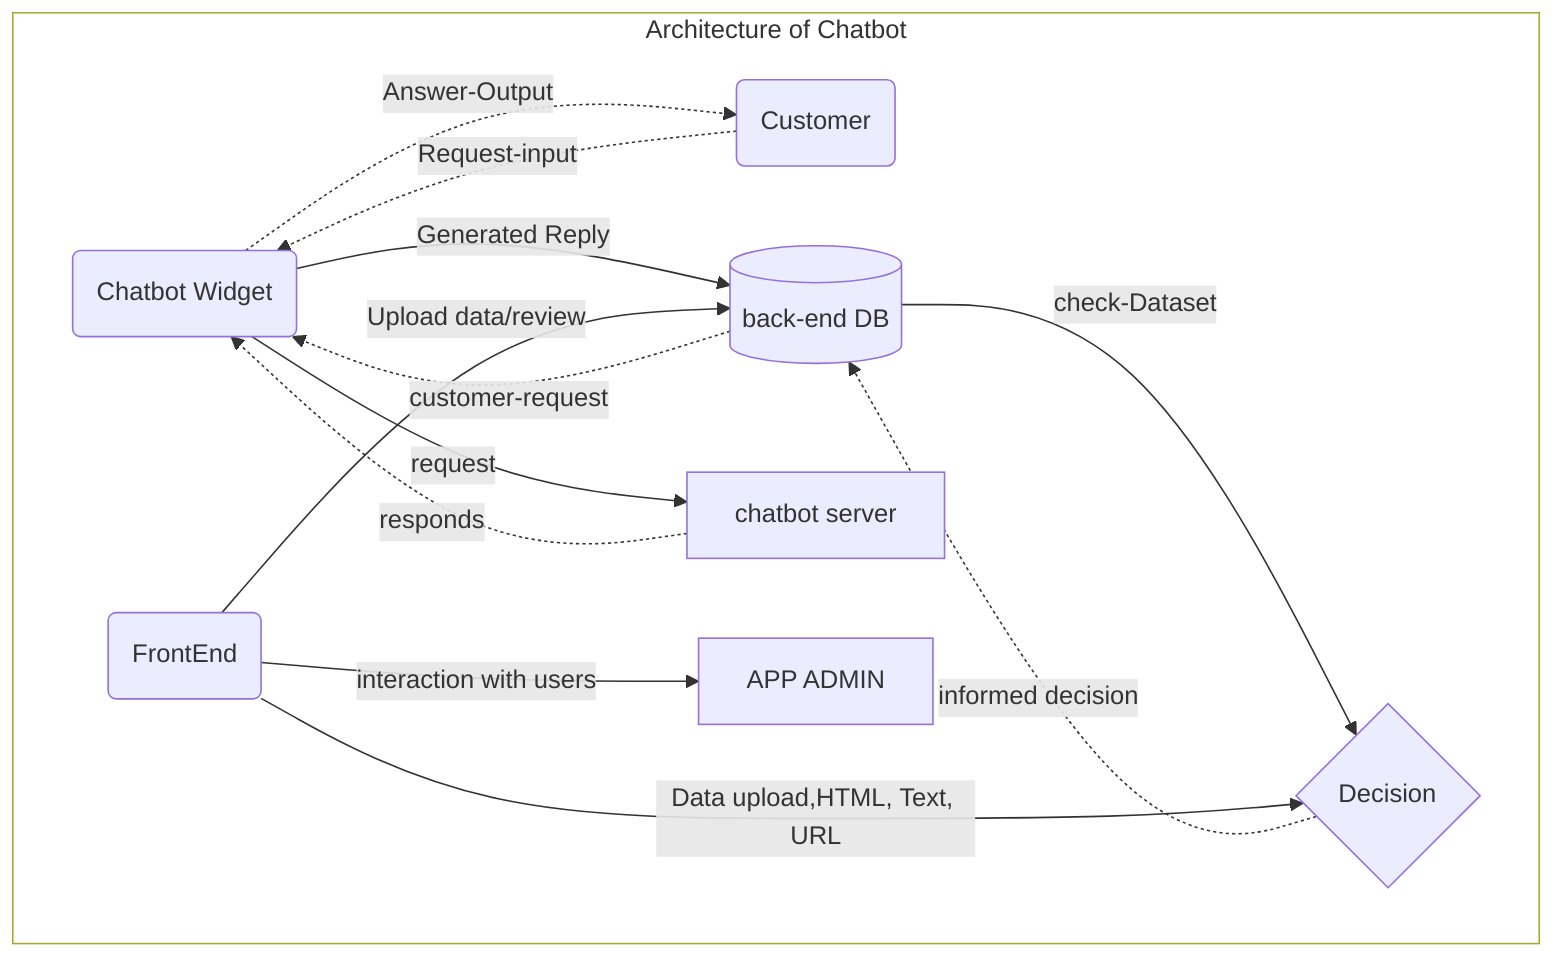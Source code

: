 flowchart TD
 subgraph s1["Architecture of Chatbot"]
        n3["Chatbot Widget"]
        n4["chatbot server"]
        n2["Customer"]
        n5["back-end DB"]
        n6["Decision"]
        n7["FrontEnd"]
        n8["APP ADMIN"]
  end
    n2 -. "Request-input" .-> n3
    n3 -. "Answer-Output" .-> n2
    n5 -. "customer-request" .-> n3
    n3 -- Generated Reply --> n5
    n3 -- request--> n4
    n4 -. responds .-> n3
    n5 -- "check-Dataset" --> n6
    n6 -. informed decision .-> n5
    n7 -- Data upload,HTML, Text, URL --> n6
    n7 -- interaction with users --> n8
    n7 -- Upload data/review --> n5

    n3@{ shape: rounded}
    n2@{ shape: rounded}
    n5@{ shape: cyl}
    n6@{ shape: decision}
    n7@{ shape: rounded}
    style s1 fill:#FFFFFF